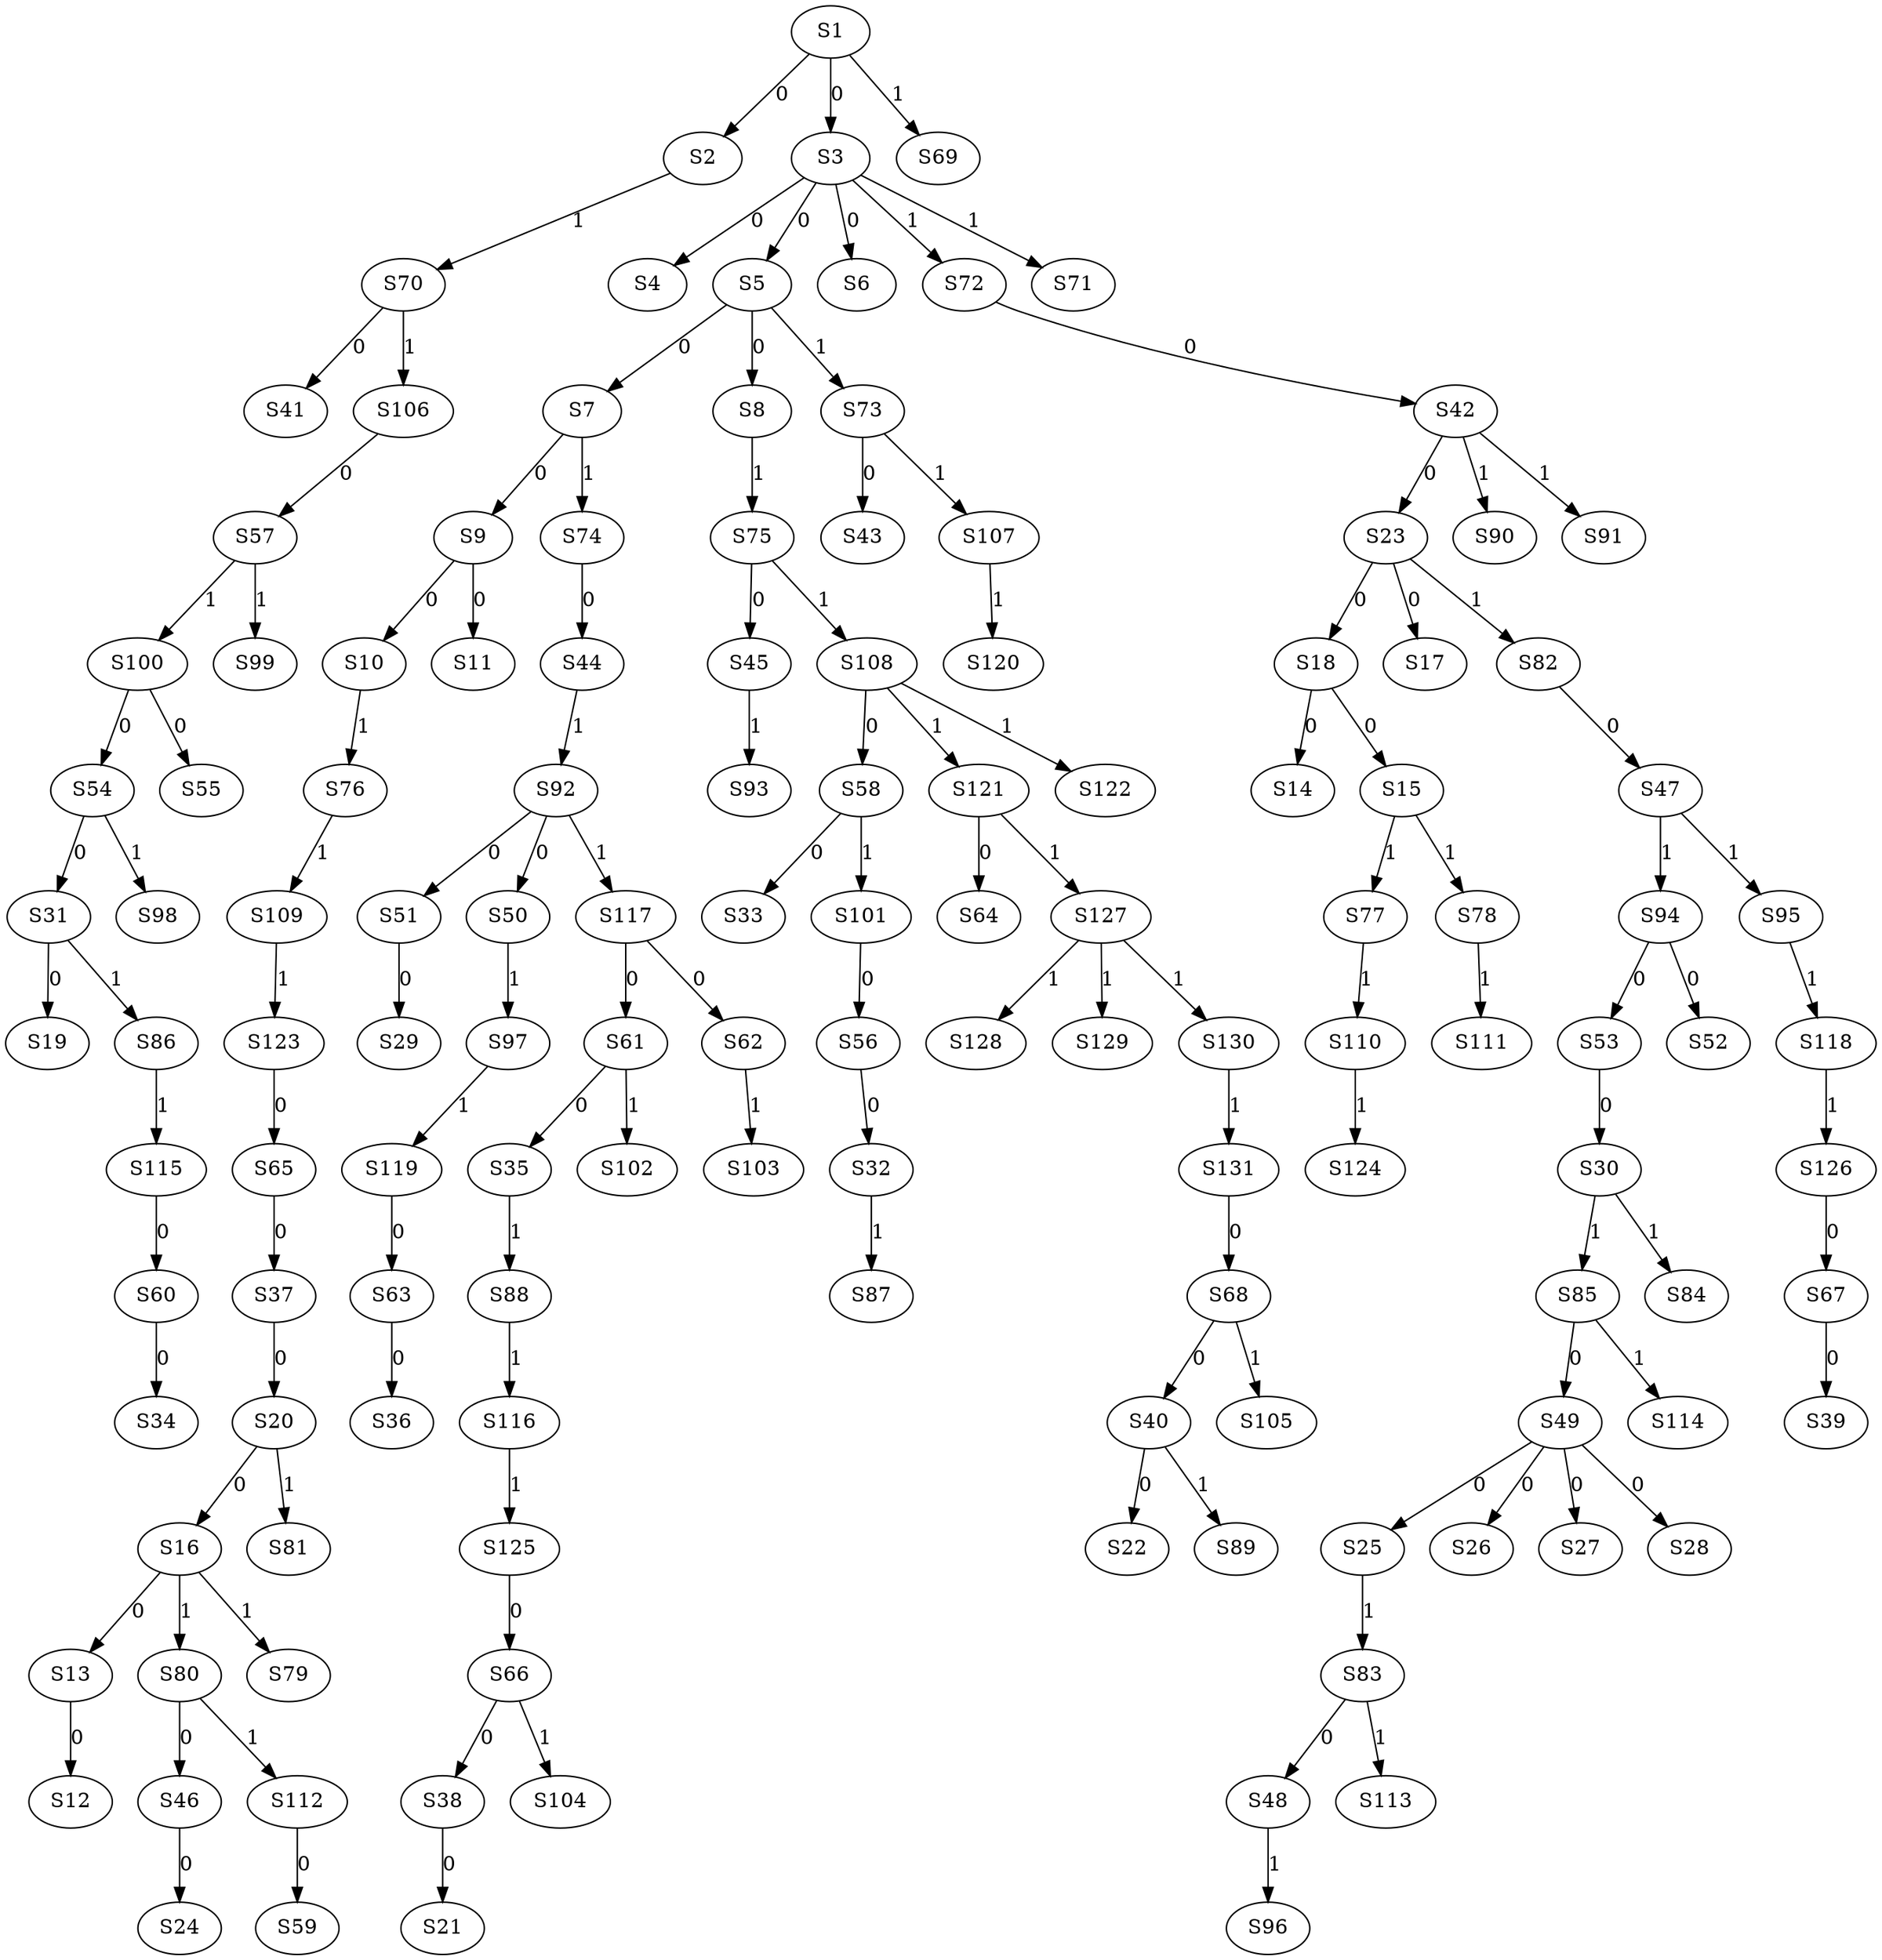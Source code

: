 strict digraph {
	S1 -> S2 [ label = 0 ];
	S1 -> S3 [ label = 0 ];
	S3 -> S4 [ label = 0 ];
	S3 -> S5 [ label = 0 ];
	S3 -> S6 [ label = 0 ];
	S5 -> S7 [ label = 0 ];
	S5 -> S8 [ label = 0 ];
	S7 -> S9 [ label = 0 ];
	S9 -> S10 [ label = 0 ];
	S9 -> S11 [ label = 0 ];
	S13 -> S12 [ label = 0 ];
	S16 -> S13 [ label = 0 ];
	S18 -> S14 [ label = 0 ];
	S18 -> S15 [ label = 0 ];
	S20 -> S16 [ label = 0 ];
	S23 -> S17 [ label = 0 ];
	S23 -> S18 [ label = 0 ];
	S31 -> S19 [ label = 0 ];
	S37 -> S20 [ label = 0 ];
	S38 -> S21 [ label = 0 ];
	S40 -> S22 [ label = 0 ];
	S42 -> S23 [ label = 0 ];
	S46 -> S24 [ label = 0 ];
	S49 -> S25 [ label = 0 ];
	S49 -> S26 [ label = 0 ];
	S49 -> S27 [ label = 0 ];
	S49 -> S28 [ label = 0 ];
	S51 -> S29 [ label = 0 ];
	S53 -> S30 [ label = 0 ];
	S54 -> S31 [ label = 0 ];
	S56 -> S32 [ label = 0 ];
	S58 -> S33 [ label = 0 ];
	S60 -> S34 [ label = 0 ];
	S61 -> S35 [ label = 0 ];
	S63 -> S36 [ label = 0 ];
	S65 -> S37 [ label = 0 ];
	S66 -> S38 [ label = 0 ];
	S67 -> S39 [ label = 0 ];
	S68 -> S40 [ label = 0 ];
	S70 -> S41 [ label = 0 ];
	S72 -> S42 [ label = 0 ];
	S73 -> S43 [ label = 0 ];
	S74 -> S44 [ label = 0 ];
	S75 -> S45 [ label = 0 ];
	S80 -> S46 [ label = 0 ];
	S82 -> S47 [ label = 0 ];
	S83 -> S48 [ label = 0 ];
	S85 -> S49 [ label = 0 ];
	S92 -> S50 [ label = 0 ];
	S92 -> S51 [ label = 0 ];
	S94 -> S52 [ label = 0 ];
	S94 -> S53 [ label = 0 ];
	S100 -> S54 [ label = 0 ];
	S100 -> S55 [ label = 0 ];
	S101 -> S56 [ label = 0 ];
	S106 -> S57 [ label = 0 ];
	S108 -> S58 [ label = 0 ];
	S112 -> S59 [ label = 0 ];
	S115 -> S60 [ label = 0 ];
	S117 -> S61 [ label = 0 ];
	S117 -> S62 [ label = 0 ];
	S119 -> S63 [ label = 0 ];
	S121 -> S64 [ label = 0 ];
	S123 -> S65 [ label = 0 ];
	S125 -> S66 [ label = 0 ];
	S126 -> S67 [ label = 0 ];
	S131 -> S68 [ label = 0 ];
	S1 -> S69 [ label = 1 ];
	S2 -> S70 [ label = 1 ];
	S3 -> S71 [ label = 1 ];
	S3 -> S72 [ label = 1 ];
	S5 -> S73 [ label = 1 ];
	S7 -> S74 [ label = 1 ];
	S8 -> S75 [ label = 1 ];
	S10 -> S76 [ label = 1 ];
	S15 -> S77 [ label = 1 ];
	S15 -> S78 [ label = 1 ];
	S16 -> S79 [ label = 1 ];
	S16 -> S80 [ label = 1 ];
	S20 -> S81 [ label = 1 ];
	S23 -> S82 [ label = 1 ];
	S25 -> S83 [ label = 1 ];
	S30 -> S84 [ label = 1 ];
	S30 -> S85 [ label = 1 ];
	S31 -> S86 [ label = 1 ];
	S32 -> S87 [ label = 1 ];
	S35 -> S88 [ label = 1 ];
	S40 -> S89 [ label = 1 ];
	S42 -> S90 [ label = 1 ];
	S42 -> S91 [ label = 1 ];
	S44 -> S92 [ label = 1 ];
	S45 -> S93 [ label = 1 ];
	S47 -> S94 [ label = 1 ];
	S47 -> S95 [ label = 1 ];
	S48 -> S96 [ label = 1 ];
	S50 -> S97 [ label = 1 ];
	S54 -> S98 [ label = 1 ];
	S57 -> S99 [ label = 1 ];
	S57 -> S100 [ label = 1 ];
	S58 -> S101 [ label = 1 ];
	S61 -> S102 [ label = 1 ];
	S62 -> S103 [ label = 1 ];
	S66 -> S104 [ label = 1 ];
	S68 -> S105 [ label = 1 ];
	S70 -> S106 [ label = 1 ];
	S73 -> S107 [ label = 1 ];
	S75 -> S108 [ label = 1 ];
	S76 -> S109 [ label = 1 ];
	S77 -> S110 [ label = 1 ];
	S78 -> S111 [ label = 1 ];
	S80 -> S112 [ label = 1 ];
	S83 -> S113 [ label = 1 ];
	S85 -> S114 [ label = 1 ];
	S86 -> S115 [ label = 1 ];
	S88 -> S116 [ label = 1 ];
	S92 -> S117 [ label = 1 ];
	S95 -> S118 [ label = 1 ];
	S97 -> S119 [ label = 1 ];
	S107 -> S120 [ label = 1 ];
	S108 -> S121 [ label = 1 ];
	S108 -> S122 [ label = 1 ];
	S109 -> S123 [ label = 1 ];
	S110 -> S124 [ label = 1 ];
	S116 -> S125 [ label = 1 ];
	S118 -> S126 [ label = 1 ];
	S121 -> S127 [ label = 1 ];
	S127 -> S128 [ label = 1 ];
	S127 -> S129 [ label = 1 ];
	S127 -> S130 [ label = 1 ];
	S130 -> S131 [ label = 1 ];
}
